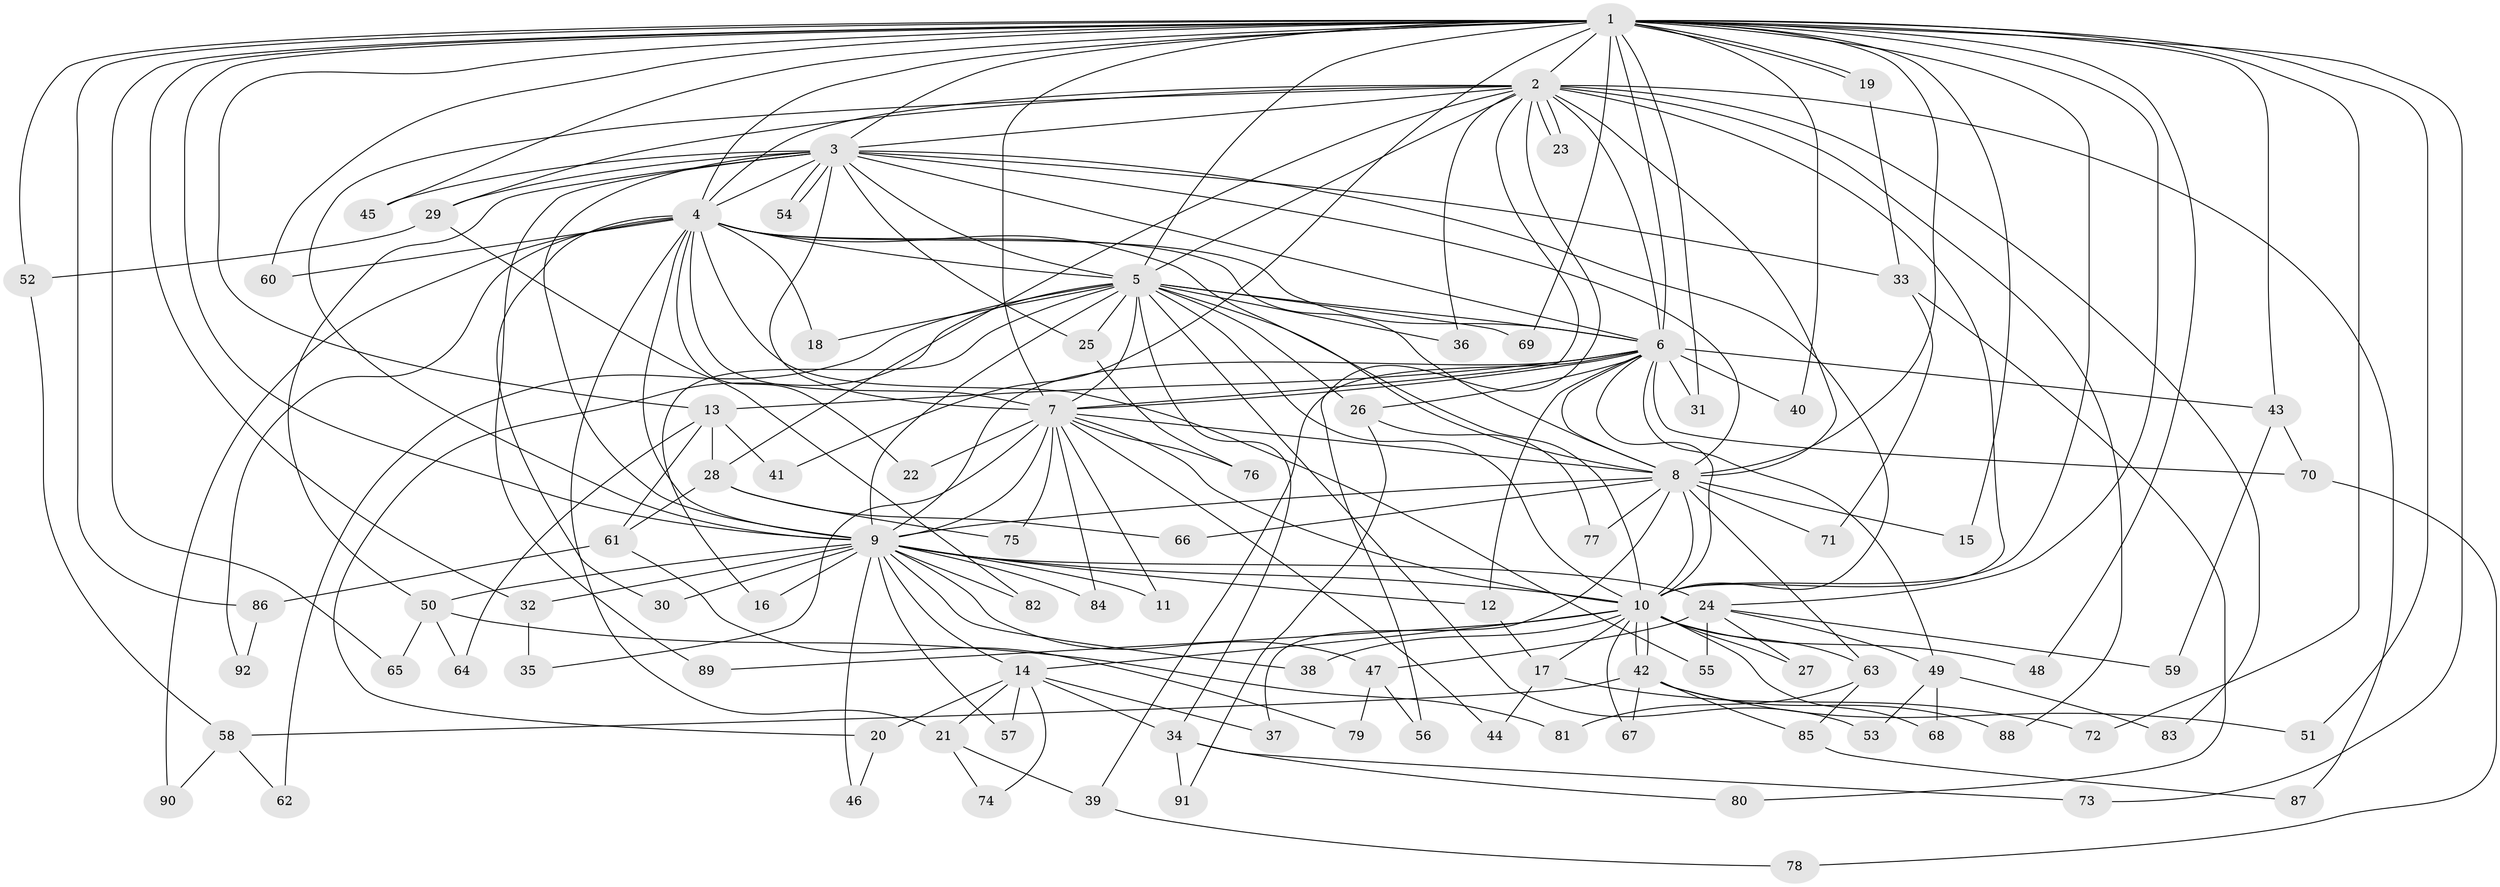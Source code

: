 // Generated by graph-tools (version 1.1) at 2025/25/03/09/25 03:25:44]
// undirected, 92 vertices, 209 edges
graph export_dot {
graph [start="1"]
  node [color=gray90,style=filled];
  1;
  2;
  3;
  4;
  5;
  6;
  7;
  8;
  9;
  10;
  11;
  12;
  13;
  14;
  15;
  16;
  17;
  18;
  19;
  20;
  21;
  22;
  23;
  24;
  25;
  26;
  27;
  28;
  29;
  30;
  31;
  32;
  33;
  34;
  35;
  36;
  37;
  38;
  39;
  40;
  41;
  42;
  43;
  44;
  45;
  46;
  47;
  48;
  49;
  50;
  51;
  52;
  53;
  54;
  55;
  56;
  57;
  58;
  59;
  60;
  61;
  62;
  63;
  64;
  65;
  66;
  67;
  68;
  69;
  70;
  71;
  72;
  73;
  74;
  75;
  76;
  77;
  78;
  79;
  80;
  81;
  82;
  83;
  84;
  85;
  86;
  87;
  88;
  89;
  90;
  91;
  92;
  1 -- 2;
  1 -- 3;
  1 -- 4;
  1 -- 5;
  1 -- 6;
  1 -- 7;
  1 -- 8;
  1 -- 9;
  1 -- 10;
  1 -- 13;
  1 -- 15;
  1 -- 19;
  1 -- 19;
  1 -- 24;
  1 -- 31;
  1 -- 32;
  1 -- 40;
  1 -- 41;
  1 -- 43;
  1 -- 45;
  1 -- 48;
  1 -- 51;
  1 -- 52;
  1 -- 60;
  1 -- 65;
  1 -- 69;
  1 -- 72;
  1 -- 73;
  1 -- 86;
  2 -- 3;
  2 -- 4;
  2 -- 5;
  2 -- 6;
  2 -- 7;
  2 -- 8;
  2 -- 9;
  2 -- 10;
  2 -- 23;
  2 -- 23;
  2 -- 28;
  2 -- 29;
  2 -- 36;
  2 -- 56;
  2 -- 83;
  2 -- 87;
  2 -- 88;
  3 -- 4;
  3 -- 5;
  3 -- 6;
  3 -- 7;
  3 -- 8;
  3 -- 9;
  3 -- 10;
  3 -- 25;
  3 -- 29;
  3 -- 33;
  3 -- 45;
  3 -- 50;
  3 -- 54;
  3 -- 54;
  3 -- 89;
  4 -- 5;
  4 -- 6;
  4 -- 7;
  4 -- 8;
  4 -- 9;
  4 -- 10;
  4 -- 18;
  4 -- 21;
  4 -- 22;
  4 -- 30;
  4 -- 55;
  4 -- 60;
  4 -- 90;
  4 -- 92;
  5 -- 6;
  5 -- 7;
  5 -- 8;
  5 -- 9;
  5 -- 10;
  5 -- 16;
  5 -- 18;
  5 -- 20;
  5 -- 25;
  5 -- 26;
  5 -- 34;
  5 -- 36;
  5 -- 53;
  5 -- 62;
  5 -- 69;
  6 -- 7;
  6 -- 8;
  6 -- 9;
  6 -- 10;
  6 -- 12;
  6 -- 13;
  6 -- 26;
  6 -- 31;
  6 -- 39;
  6 -- 40;
  6 -- 43;
  6 -- 49;
  6 -- 70;
  7 -- 8;
  7 -- 9;
  7 -- 10;
  7 -- 11;
  7 -- 22;
  7 -- 35;
  7 -- 44;
  7 -- 75;
  7 -- 76;
  7 -- 84;
  8 -- 9;
  8 -- 10;
  8 -- 15;
  8 -- 37;
  8 -- 63;
  8 -- 66;
  8 -- 71;
  8 -- 77;
  9 -- 10;
  9 -- 11;
  9 -- 12;
  9 -- 14;
  9 -- 16;
  9 -- 24;
  9 -- 30;
  9 -- 32;
  9 -- 38;
  9 -- 46;
  9 -- 47;
  9 -- 50;
  9 -- 57;
  9 -- 82;
  9 -- 84;
  10 -- 14;
  10 -- 17;
  10 -- 27;
  10 -- 38;
  10 -- 42;
  10 -- 42;
  10 -- 48;
  10 -- 63;
  10 -- 67;
  10 -- 68;
  10 -- 89;
  12 -- 17;
  13 -- 28;
  13 -- 41;
  13 -- 61;
  13 -- 64;
  14 -- 20;
  14 -- 21;
  14 -- 34;
  14 -- 37;
  14 -- 57;
  14 -- 74;
  17 -- 44;
  17 -- 72;
  19 -- 33;
  20 -- 46;
  21 -- 39;
  21 -- 74;
  24 -- 27;
  24 -- 47;
  24 -- 49;
  24 -- 55;
  24 -- 59;
  25 -- 76;
  26 -- 77;
  26 -- 91;
  28 -- 61;
  28 -- 66;
  28 -- 75;
  29 -- 52;
  29 -- 82;
  32 -- 35;
  33 -- 71;
  33 -- 80;
  34 -- 73;
  34 -- 80;
  34 -- 91;
  39 -- 78;
  42 -- 51;
  42 -- 58;
  42 -- 67;
  42 -- 85;
  42 -- 88;
  43 -- 59;
  43 -- 70;
  47 -- 56;
  47 -- 79;
  49 -- 53;
  49 -- 68;
  49 -- 83;
  50 -- 64;
  50 -- 65;
  50 -- 81;
  52 -- 58;
  58 -- 62;
  58 -- 90;
  61 -- 79;
  61 -- 86;
  63 -- 81;
  63 -- 85;
  70 -- 78;
  85 -- 87;
  86 -- 92;
}
